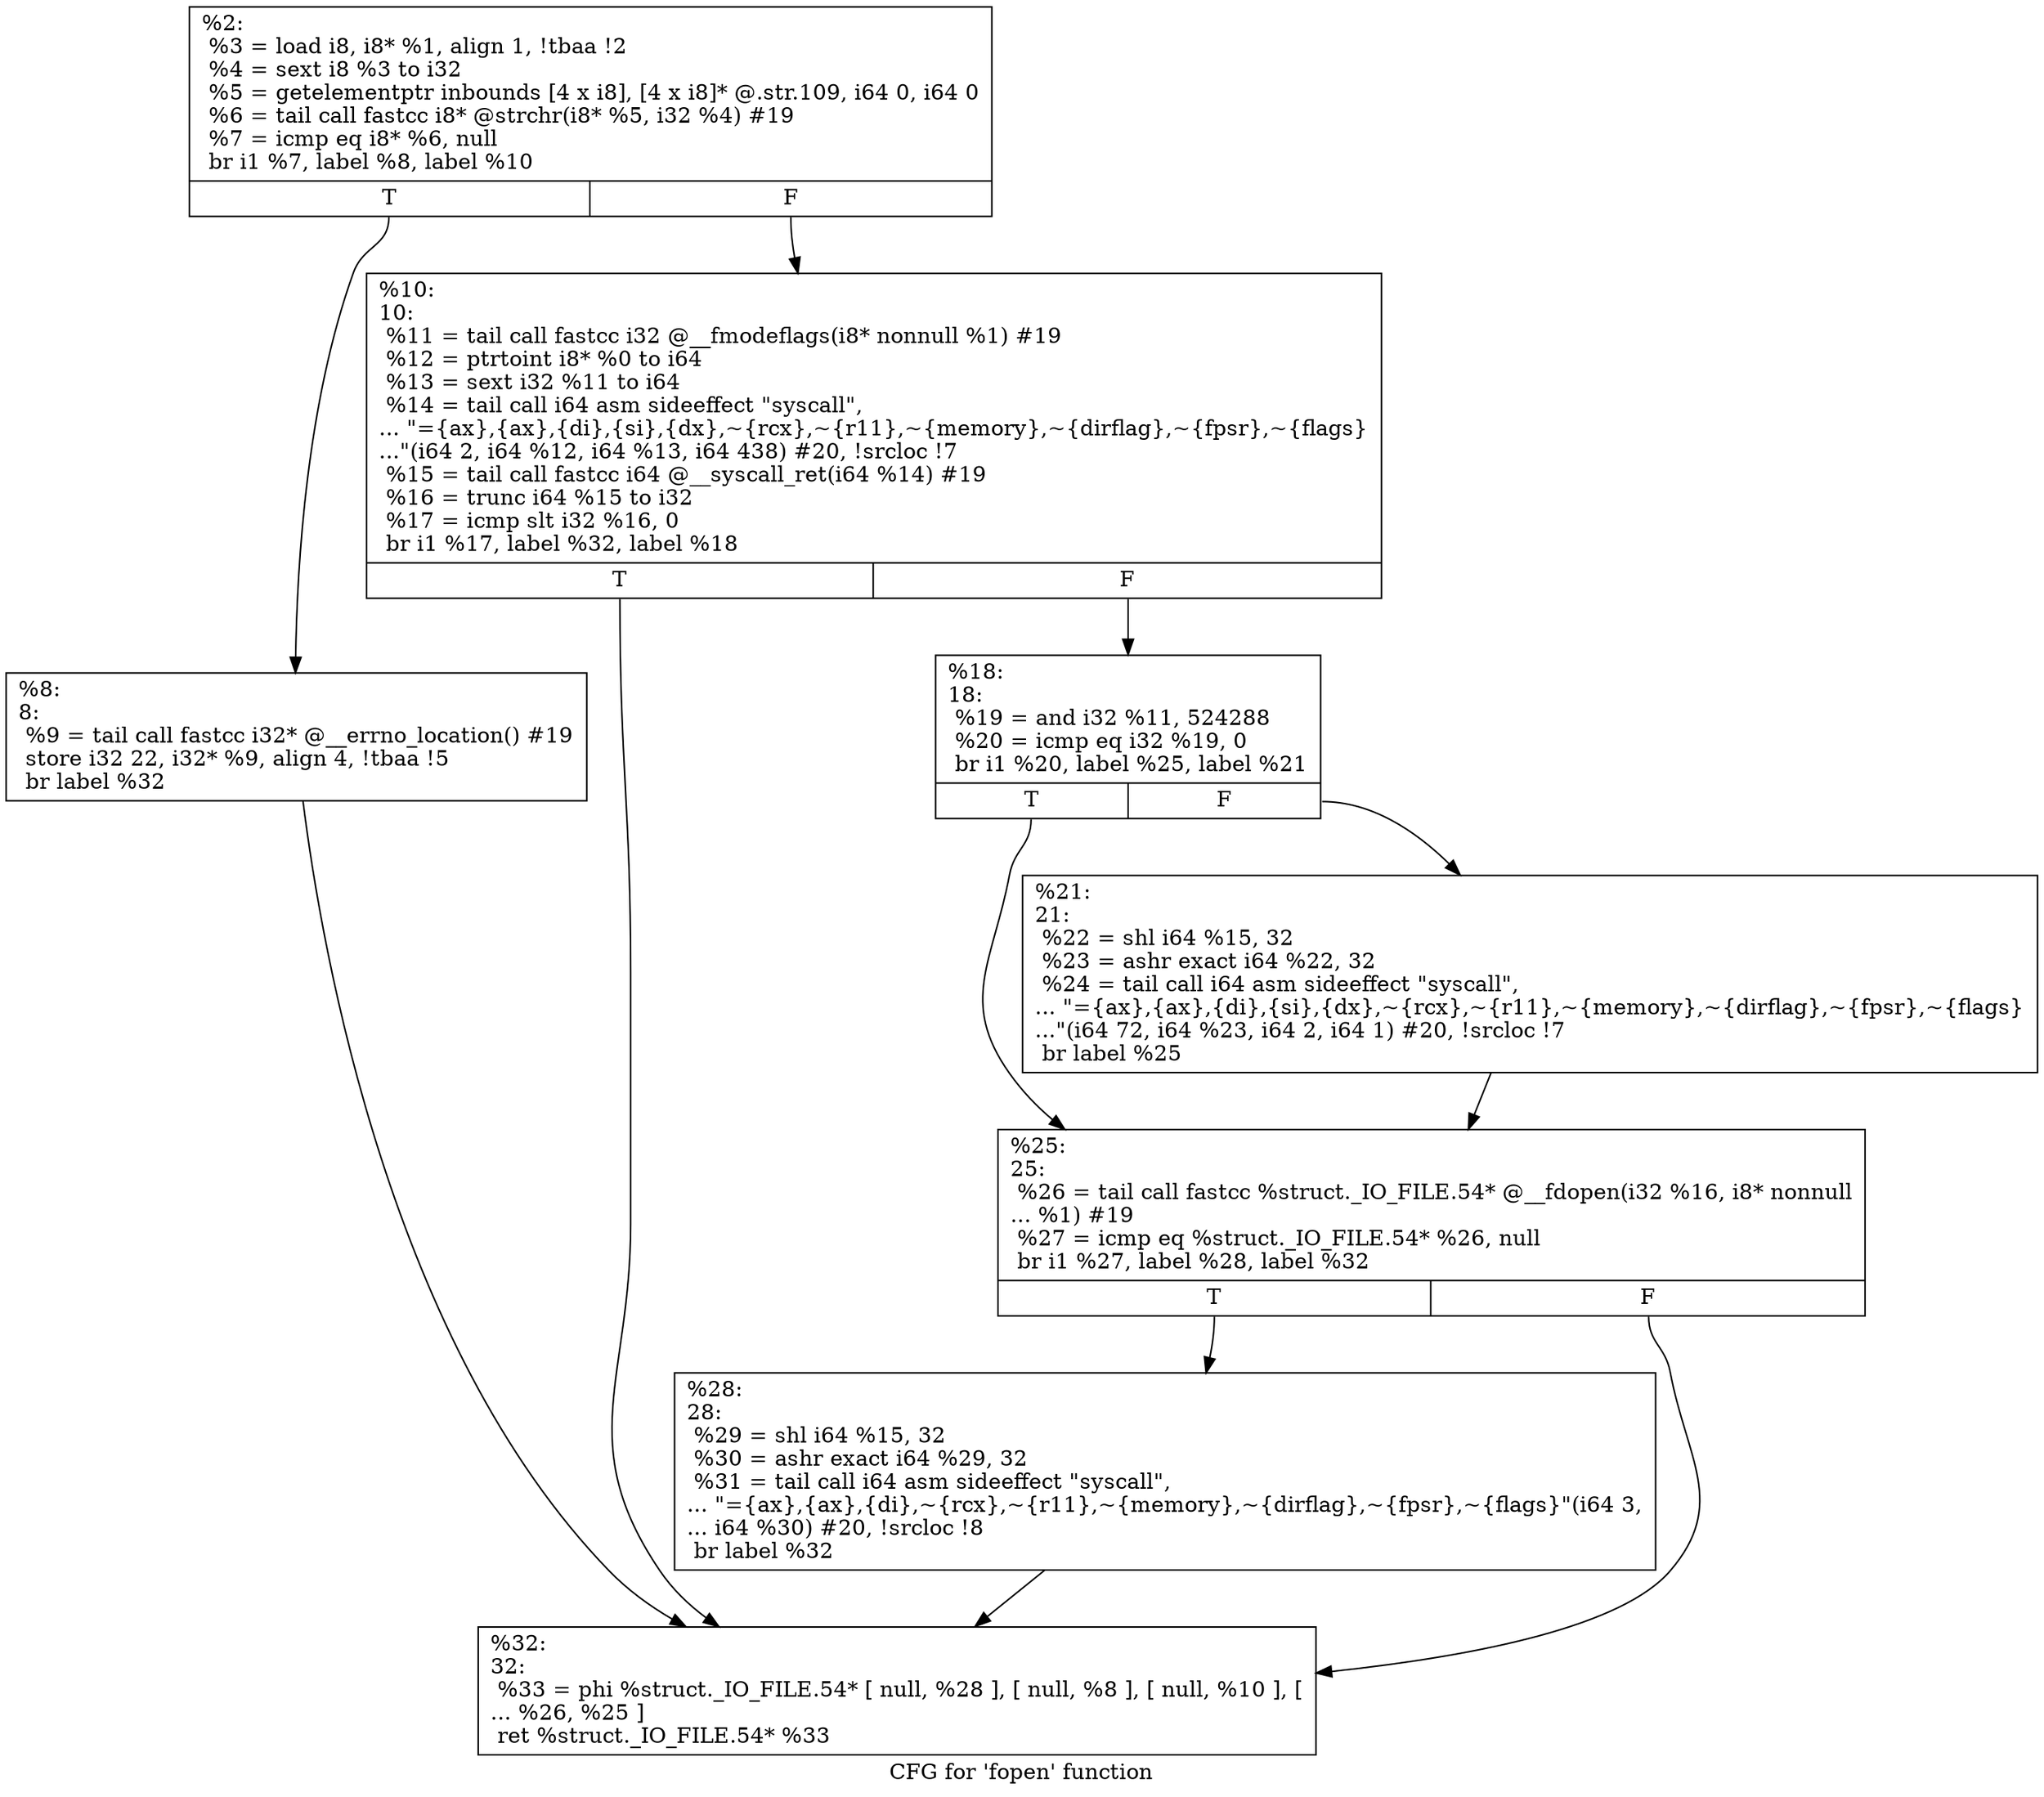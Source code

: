 digraph "CFG for 'fopen' function" {
	label="CFG for 'fopen' function";

	Node0x2814460 [shape=record,label="{%2:\l  %3 = load i8, i8* %1, align 1, !tbaa !2\l  %4 = sext i8 %3 to i32\l  %5 = getelementptr inbounds [4 x i8], [4 x i8]* @.str.109, i64 0, i64 0\l  %6 = tail call fastcc i8* @strchr(i8* %5, i32 %4) #19\l  %7 = icmp eq i8* %6, null\l  br i1 %7, label %8, label %10\l|{<s0>T|<s1>F}}"];
	Node0x2814460:s0 -> Node0x28144b0;
	Node0x2814460:s1 -> Node0x2814500;
	Node0x28144b0 [shape=record,label="{%8:\l8:                                                \l  %9 = tail call fastcc i32* @__errno_location() #19\l  store i32 22, i32* %9, align 4, !tbaa !5\l  br label %32\l}"];
	Node0x28144b0 -> Node0x2814690;
	Node0x2814500 [shape=record,label="{%10:\l10:                                               \l  %11 = tail call fastcc i32 @__fmodeflags(i8* nonnull %1) #19\l  %12 = ptrtoint i8* %0 to i64\l  %13 = sext i32 %11 to i64\l  %14 = tail call i64 asm sideeffect \"syscall\",\l... \"=\{ax\},\{ax\},\{di\},\{si\},\{dx\},~\{rcx\},~\{r11\},~\{memory\},~\{dirflag\},~\{fpsr\},~\{flags\}\l...\"(i64 2, i64 %12, i64 %13, i64 438) #20, !srcloc !7\l  %15 = tail call fastcc i64 @__syscall_ret(i64 %14) #19\l  %16 = trunc i64 %15 to i32\l  %17 = icmp slt i32 %16, 0\l  br i1 %17, label %32, label %18\l|{<s0>T|<s1>F}}"];
	Node0x2814500:s0 -> Node0x2814690;
	Node0x2814500:s1 -> Node0x2814550;
	Node0x2814550 [shape=record,label="{%18:\l18:                                               \l  %19 = and i32 %11, 524288\l  %20 = icmp eq i32 %19, 0\l  br i1 %20, label %25, label %21\l|{<s0>T|<s1>F}}"];
	Node0x2814550:s0 -> Node0x28145f0;
	Node0x2814550:s1 -> Node0x28145a0;
	Node0x28145a0 [shape=record,label="{%21:\l21:                                               \l  %22 = shl i64 %15, 32\l  %23 = ashr exact i64 %22, 32\l  %24 = tail call i64 asm sideeffect \"syscall\",\l... \"=\{ax\},\{ax\},\{di\},\{si\},\{dx\},~\{rcx\},~\{r11\},~\{memory\},~\{dirflag\},~\{fpsr\},~\{flags\}\l...\"(i64 72, i64 %23, i64 2, i64 1) #20, !srcloc !7\l  br label %25\l}"];
	Node0x28145a0 -> Node0x28145f0;
	Node0x28145f0 [shape=record,label="{%25:\l25:                                               \l  %26 = tail call fastcc %struct._IO_FILE.54* @__fdopen(i32 %16, i8* nonnull\l... %1) #19\l  %27 = icmp eq %struct._IO_FILE.54* %26, null\l  br i1 %27, label %28, label %32\l|{<s0>T|<s1>F}}"];
	Node0x28145f0:s0 -> Node0x2814640;
	Node0x28145f0:s1 -> Node0x2814690;
	Node0x2814640 [shape=record,label="{%28:\l28:                                               \l  %29 = shl i64 %15, 32\l  %30 = ashr exact i64 %29, 32\l  %31 = tail call i64 asm sideeffect \"syscall\",\l... \"=\{ax\},\{ax\},\{di\},~\{rcx\},~\{r11\},~\{memory\},~\{dirflag\},~\{fpsr\},~\{flags\}\"(i64 3,\l... i64 %30) #20, !srcloc !8\l  br label %32\l}"];
	Node0x2814640 -> Node0x2814690;
	Node0x2814690 [shape=record,label="{%32:\l32:                                               \l  %33 = phi %struct._IO_FILE.54* [ null, %28 ], [ null, %8 ], [ null, %10 ], [\l... %26, %25 ]\l  ret %struct._IO_FILE.54* %33\l}"];
}
